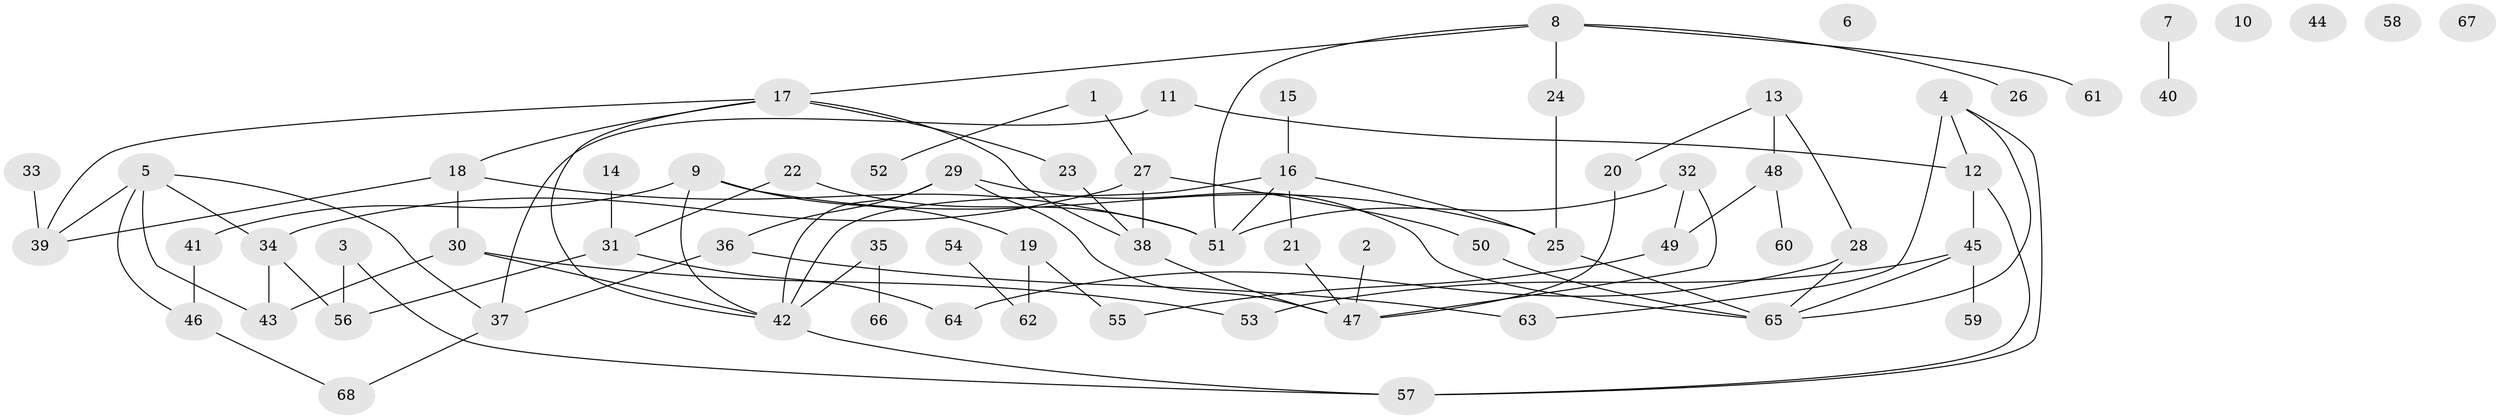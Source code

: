 // coarse degree distribution, {1: 0.32142857142857145, 7: 0.07142857142857142, 5: 0.10714285714285714, 2: 0.14285714285714285, 6: 0.03571428571428571, 3: 0.21428571428571427, 4: 0.07142857142857142, 10: 0.03571428571428571}
// Generated by graph-tools (version 1.1) at 2025/35/03/04/25 23:35:54]
// undirected, 68 vertices, 91 edges
graph export_dot {
  node [color=gray90,style=filled];
  1;
  2;
  3;
  4;
  5;
  6;
  7;
  8;
  9;
  10;
  11;
  12;
  13;
  14;
  15;
  16;
  17;
  18;
  19;
  20;
  21;
  22;
  23;
  24;
  25;
  26;
  27;
  28;
  29;
  30;
  31;
  32;
  33;
  34;
  35;
  36;
  37;
  38;
  39;
  40;
  41;
  42;
  43;
  44;
  45;
  46;
  47;
  48;
  49;
  50;
  51;
  52;
  53;
  54;
  55;
  56;
  57;
  58;
  59;
  60;
  61;
  62;
  63;
  64;
  65;
  66;
  67;
  68;
  1 -- 27;
  1 -- 52;
  2 -- 47;
  3 -- 56;
  3 -- 57;
  4 -- 12;
  4 -- 57;
  4 -- 63;
  4 -- 65;
  5 -- 34;
  5 -- 37;
  5 -- 39;
  5 -- 43;
  5 -- 46;
  7 -- 40;
  8 -- 17;
  8 -- 24;
  8 -- 26;
  8 -- 51;
  8 -- 61;
  9 -- 19;
  9 -- 25;
  9 -- 41;
  9 -- 42;
  11 -- 12;
  11 -- 37;
  12 -- 45;
  12 -- 57;
  13 -- 20;
  13 -- 28;
  13 -- 48;
  14 -- 31;
  15 -- 16;
  16 -- 21;
  16 -- 25;
  16 -- 42;
  16 -- 51;
  17 -- 18;
  17 -- 23;
  17 -- 38;
  17 -- 39;
  17 -- 42;
  18 -- 30;
  18 -- 39;
  18 -- 51;
  19 -- 55;
  19 -- 62;
  20 -- 47;
  21 -- 47;
  22 -- 31;
  22 -- 51;
  23 -- 38;
  24 -- 25;
  25 -- 65;
  27 -- 34;
  27 -- 38;
  27 -- 50;
  28 -- 64;
  28 -- 65;
  29 -- 36;
  29 -- 42;
  29 -- 47;
  29 -- 65;
  30 -- 42;
  30 -- 43;
  30 -- 53;
  31 -- 56;
  31 -- 64;
  32 -- 47;
  32 -- 49;
  32 -- 51;
  33 -- 39;
  34 -- 43;
  34 -- 56;
  35 -- 42;
  35 -- 66;
  36 -- 37;
  36 -- 63;
  37 -- 68;
  38 -- 47;
  41 -- 46;
  42 -- 57;
  45 -- 53;
  45 -- 59;
  45 -- 65;
  46 -- 68;
  48 -- 49;
  48 -- 60;
  49 -- 55;
  50 -- 65;
  54 -- 62;
}
